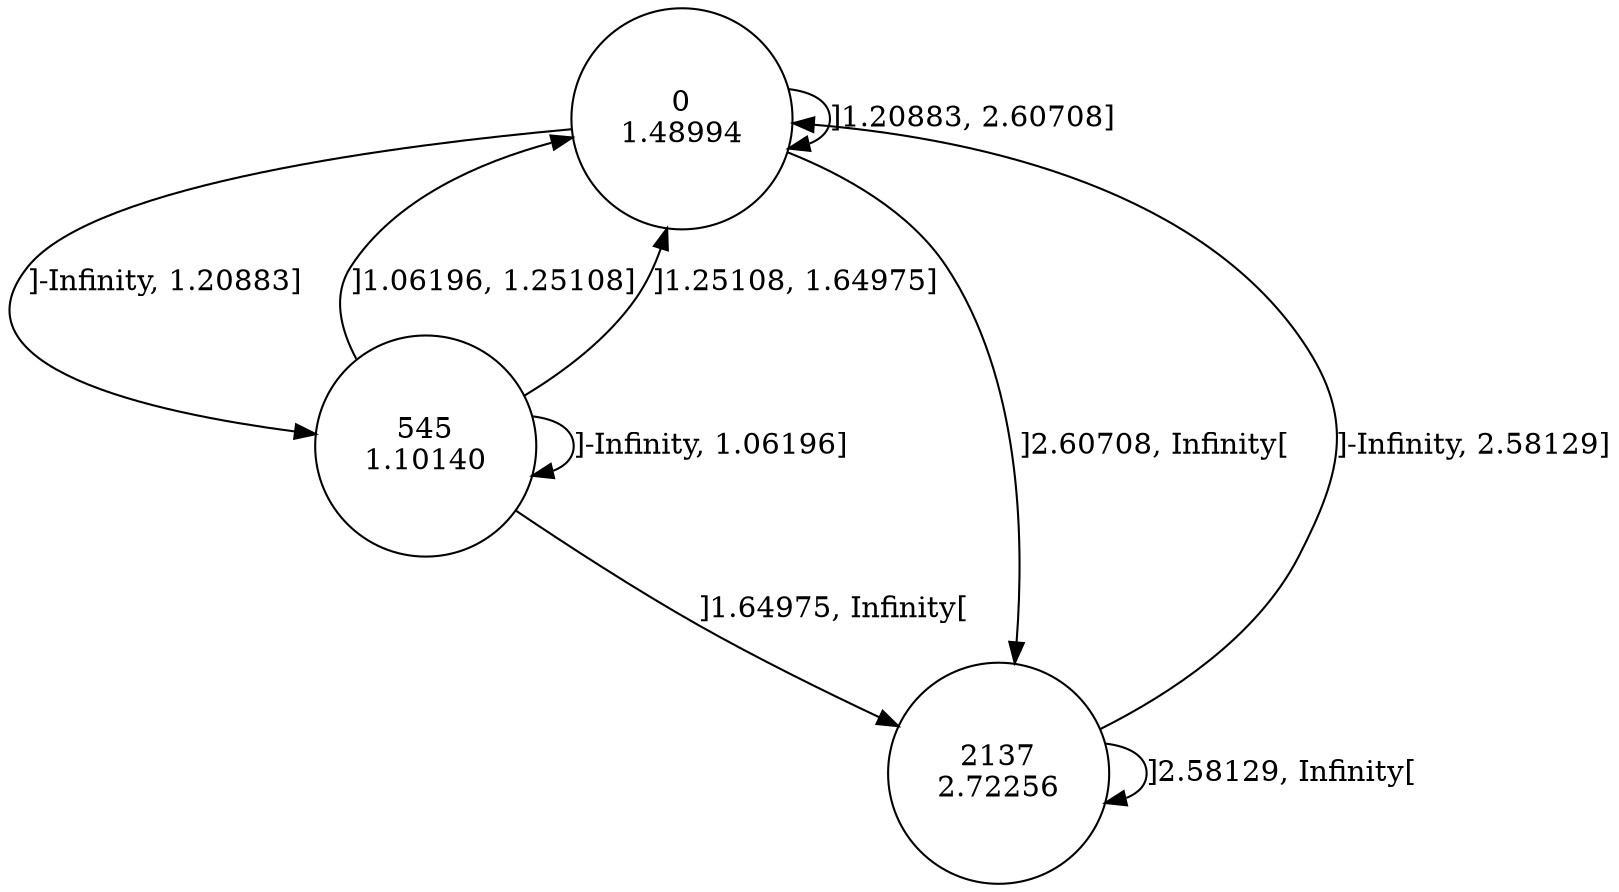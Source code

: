 digraph DFA {
0 [shape=circle, label="0\n1.48994"];
	0 -> 545 [label="]-Infinity, 1.20883]"];
	0 -> 0 [label="]1.20883, 2.60708]"];
	0 -> 2137 [label="]2.60708, Infinity["];
2137 [shape=circle, label="2137\n2.72256"];
	2137 -> 0 [label="]-Infinity, 2.58129]"];
	2137 -> 2137 [label="]2.58129, Infinity["];
545 [shape=circle, label="545\n1.10140"];
	545 -> 545 [label="]-Infinity, 1.06196]"];
	545 -> 0 [label="]1.06196, 1.25108]"];
	545 -> 0 [label="]1.25108, 1.64975]"];
	545 -> 2137 [label="]1.64975, Infinity["];
}